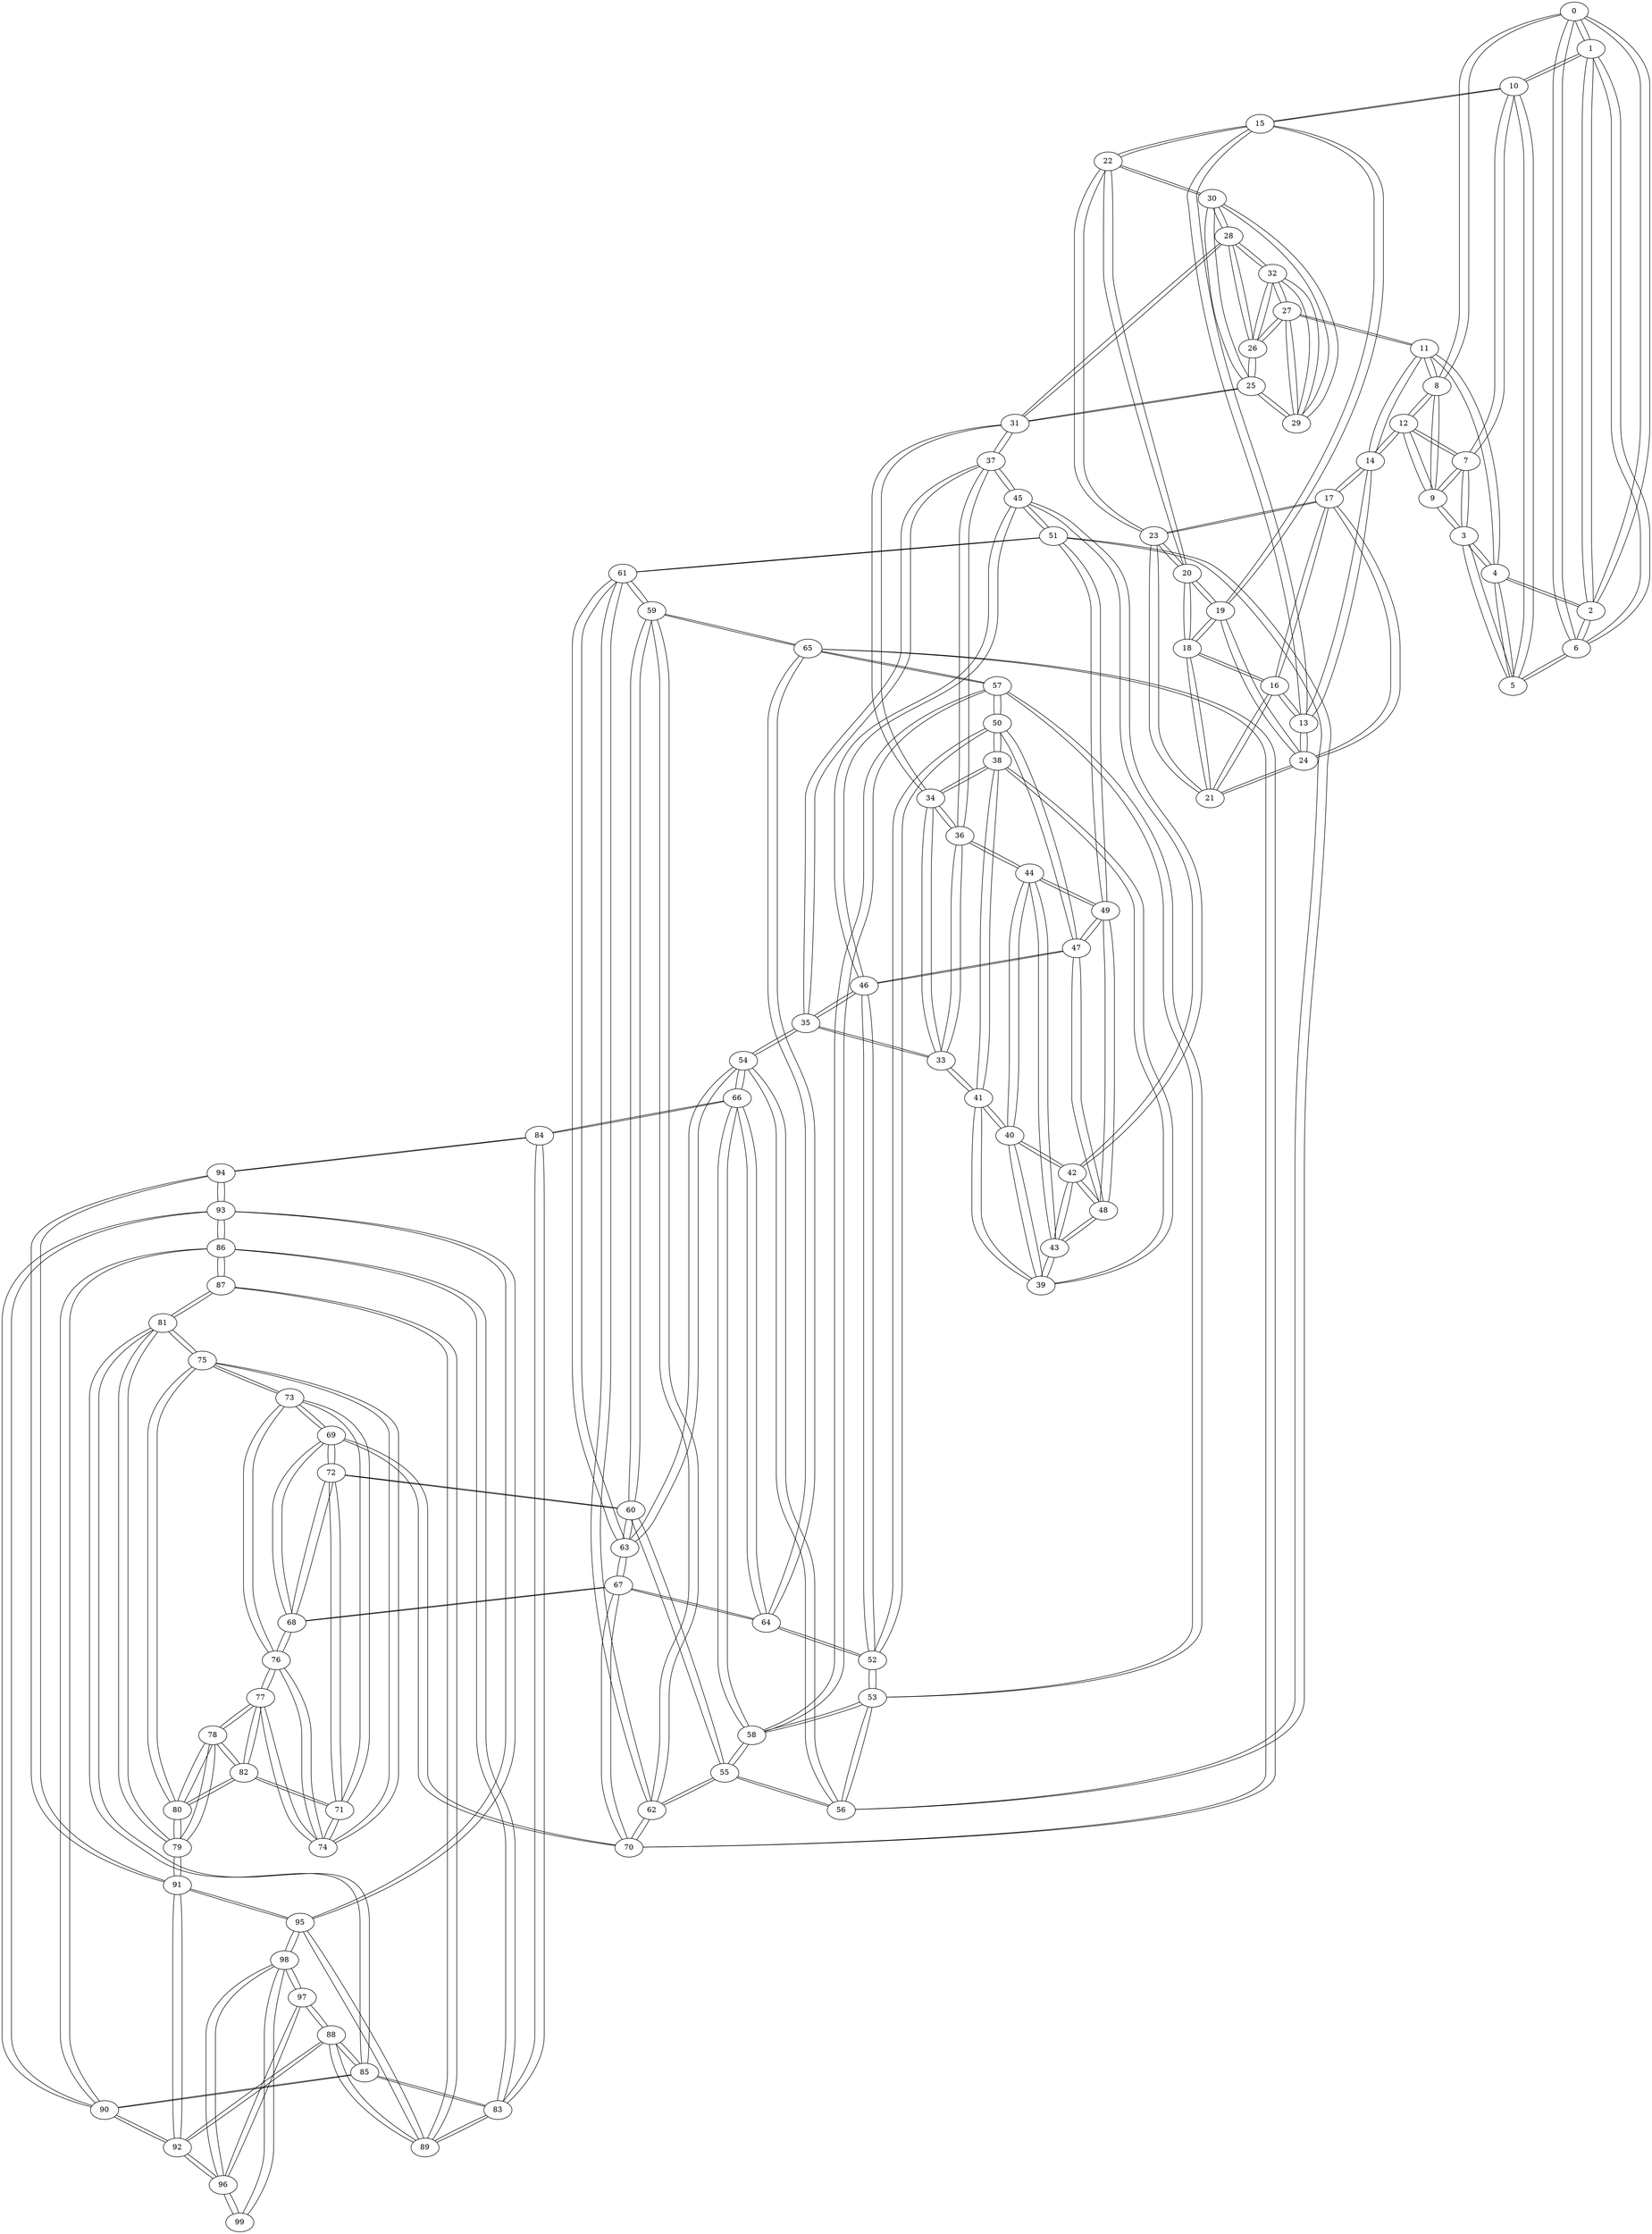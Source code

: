 graph {
0 -- 1
0 -- 2
0 -- 6
0 -- 8
1 -- 0
1 -- 2
1 -- 6
1 -- 10
2 -- 1
2 -- 0
2 -- 4
2 -- 6
3 -- 4
3 -- 5
3 -- 7
3 -- 9
4 -- 3
4 -- 2
4 -- 5
4 -- 11
5 -- 3
5 -- 4
5 -- 6
5 -- 10
6 -- 1
6 -- 5
6 -- 0
6 -- 2
7 -- 3
7 -- 9
7 -- 10
7 -- 12
8 -- 0
8 -- 9
8 -- 11
8 -- 12
9 -- 7
9 -- 3
9 -- 8
9 -- 12
10 -- 7
10 -- 5
10 -- 1
10 -- 15
11 -- 4
11 -- 8
11 -- 14
11 -- 27
12 -- 8
12 -- 7
12 -- 9
12 -- 14
13 -- 14
13 -- 15
13 -- 16
13 -- 24
14 -- 12
14 -- 13
14 -- 11
14 -- 17
15 -- 10
15 -- 13
15 -- 19
15 -- 22
16 -- 13
16 -- 17
16 -- 18
16 -- 21
17 -- 14
17 -- 16
17 -- 23
17 -- 24
18 -- 16
18 -- 19
18 -- 20
18 -- 21
19 -- 15
19 -- 18
19 -- 20
19 -- 24
20 -- 19
20 -- 18
20 -- 22
20 -- 23
21 -- 18
21 -- 16
21 -- 23
21 -- 24
22 -- 15
22 -- 20
22 -- 23
22 -- 30
23 -- 21
23 -- 22
23 -- 20
23 -- 17
24 -- 17
24 -- 19
24 -- 21
24 -- 13
25 -- 26
25 -- 29
25 -- 30
25 -- 31
26 -- 25
26 -- 27
26 -- 28
26 -- 32
27 -- 11
27 -- 26
27 -- 29
27 -- 32
28 -- 26
28 -- 30
28 -- 31
28 -- 32
29 -- 27
29 -- 25
29 -- 30
29 -- 32
30 -- 22
30 -- 25
30 -- 29
30 -- 28
31 -- 28
31 -- 25
31 -- 34
31 -- 37
32 -- 26
32 -- 28
32 -- 27
32 -- 29
33 -- 34
33 -- 35
33 -- 36
33 -- 41
34 -- 33
34 -- 31
34 -- 36
34 -- 38
35 -- 33
35 -- 37
35 -- 46
35 -- 54
36 -- 34
36 -- 33
36 -- 37
36 -- 44
37 -- 31
37 -- 36
37 -- 35
37 -- 45
38 -- 34
38 -- 39
38 -- 41
38 -- 50
39 -- 38
39 -- 40
39 -- 41
39 -- 43
40 -- 39
40 -- 41
40 -- 42
40 -- 44
41 -- 39
41 -- 33
41 -- 38
41 -- 40
42 -- 40
42 -- 43
42 -- 45
42 -- 48
43 -- 39
43 -- 42
43 -- 44
43 -- 48
44 -- 43
44 -- 40
44 -- 36
44 -- 49
45 -- 37
45 -- 42
45 -- 46
45 -- 51
46 -- 45
46 -- 35
46 -- 47
46 -- 52
47 -- 46
47 -- 48
47 -- 49
47 -- 50
48 -- 47
48 -- 42
48 -- 43
48 -- 49
49 -- 44
49 -- 47
49 -- 48
49 -- 51
50 -- 47
50 -- 38
50 -- 52
50 -- 57
51 -- 49
51 -- 45
51 -- 56
51 -- 61
52 -- 46
52 -- 50
52 -- 53
52 -- 64
53 -- 52
53 -- 56
53 -- 57
53 -- 58
54 -- 35
54 -- 56
54 -- 63
54 -- 66
55 -- 56
55 -- 58
55 -- 60
55 -- 62
56 -- 55
56 -- 51
56 -- 53
56 -- 54
57 -- 50
57 -- 53
57 -- 58
57 -- 65
58 -- 53
58 -- 55
58 -- 57
58 -- 66
59 -- 60
59 -- 61
59 -- 62
59 -- 65
60 -- 59
60 -- 55
60 -- 63
60 -- 72
61 -- 51
61 -- 59
61 -- 62
61 -- 63
62 -- 59
62 -- 55
62 -- 61
62 -- 70
63 -- 60
63 -- 61
63 -- 54
63 -- 67
64 -- 52
64 -- 65
64 -- 66
64 -- 67
65 -- 64
65 -- 59
65 -- 57
65 -- 70
66 -- 54
66 -- 58
66 -- 64
66 -- 84
67 -- 63
67 -- 64
67 -- 68
67 -- 70
68 -- 67
68 -- 69
68 -- 72
68 -- 76
69 -- 68
69 -- 70
69 -- 72
69 -- 73
70 -- 69
70 -- 65
70 -- 67
70 -- 62
71 -- 72
71 -- 73
71 -- 74
71 -- 82
72 -- 68
72 -- 69
72 -- 60
72 -- 71
73 -- 71
73 -- 69
73 -- 75
73 -- 76
74 -- 71
74 -- 75
74 -- 76
74 -- 77
75 -- 73
75 -- 74
75 -- 80
75 -- 81
76 -- 74
76 -- 68
76 -- 73
76 -- 77
77 -- 74
77 -- 76
77 -- 78
77 -- 82
78 -- 77
78 -- 79
78 -- 80
78 -- 82
79 -- 78
79 -- 80
79 -- 81
79 -- 91
80 -- 78
80 -- 75
80 -- 79
80 -- 82
81 -- 79
81 -- 75
81 -- 85
81 -- 87
82 -- 80
82 -- 77
82 -- 71
82 -- 78
83 -- 84
83 -- 85
83 -- 86
83 -- 89
84 -- 66
84 -- 83
84 -- 94
85 -- 81
85 -- 83
85 -- 88
85 -- 90
86 -- 83
86 -- 87
86 -- 90
86 -- 93
87 -- 86
87 -- 81
87 -- 89
88 -- 85
88 -- 89
88 -- 92
88 -- 97
89 -- 87
89 -- 83
89 -- 88
89 -- 95
90 -- 86
90 -- 85
90 -- 92
90 -- 93
91 -- 79
91 -- 92
91 -- 94
91 -- 95
92 -- 90
92 -- 88
92 -- 91
92 -- 96
93 -- 86
93 -- 90
93 -- 94
93 -- 95
94 -- 93
94 -- 91
94 -- 84
95 -- 91
95 -- 89
95 -- 93
95 -- 98
96 -- 92
96 -- 97
96 -- 98
96 -- 99
97 -- 88
97 -- 96
97 -- 98
98 -- 95
98 -- 97
98 -- 96
98 -- 99
99 -- 98
99 -- 96
}

